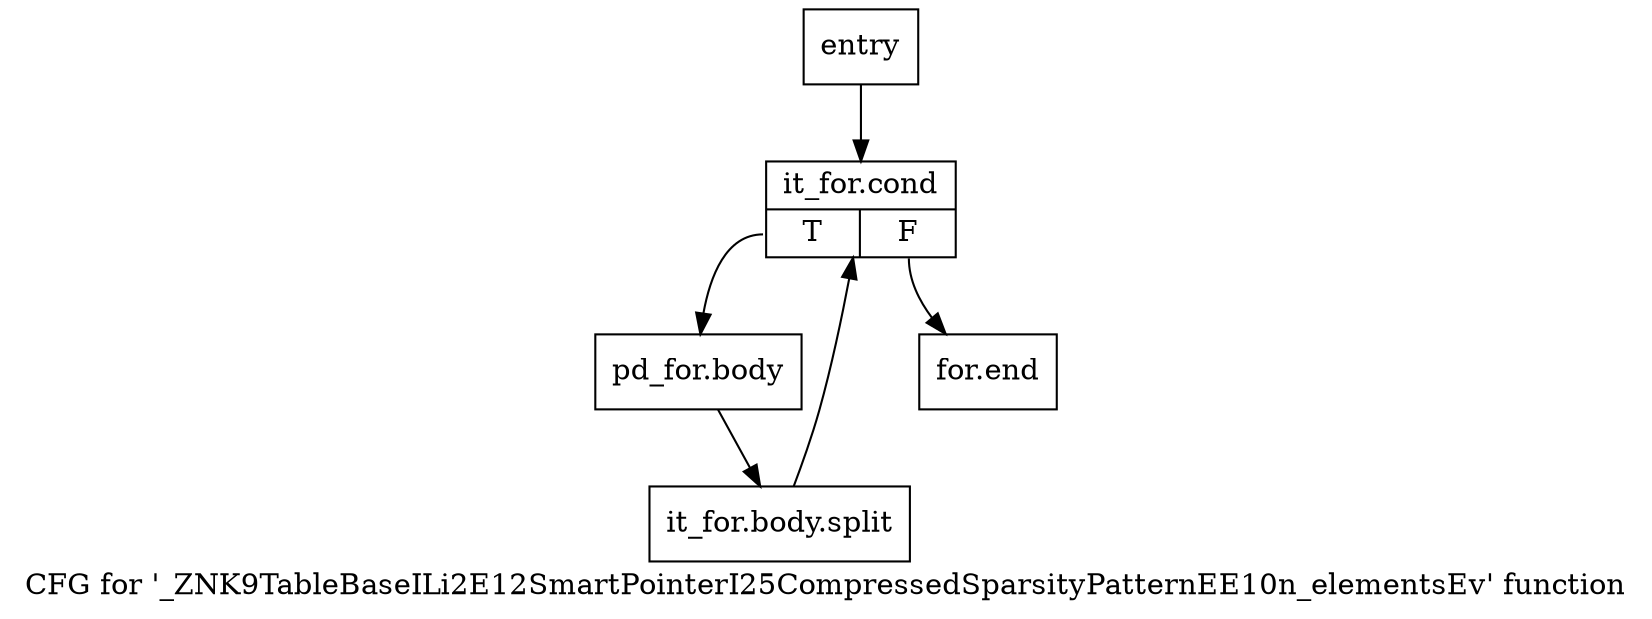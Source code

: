 digraph "CFG for '_ZNK9TableBaseILi2E12SmartPointerI25CompressedSparsityPatternEE10n_elementsEv' function" {
	label="CFG for '_ZNK9TableBaseILi2E12SmartPointerI25CompressedSparsityPatternEE10n_elementsEv' function";

	Node0x2e7a2b0 [shape=record,label="{entry}"];
	Node0x2e7a2b0 -> Node0x2e7a300;
	Node0x2e7a300 [shape=record,label="{it_for.cond|{<s0>T|<s1>F}}"];
	Node0x2e7a300:s0 -> Node0x2e7a350;
	Node0x2e7a300:s1 -> Node0x2e7a3a0;
	Node0x2e7a350 [shape=record,label="{pd_for.body}"];
	Node0x2e7a350 -> Node0x7e536f0;
	Node0x7e536f0 [shape=record,label="{it_for.body.split}"];
	Node0x7e536f0 -> Node0x2e7a300;
	Node0x2e7a3a0 [shape=record,label="{for.end}"];
}
